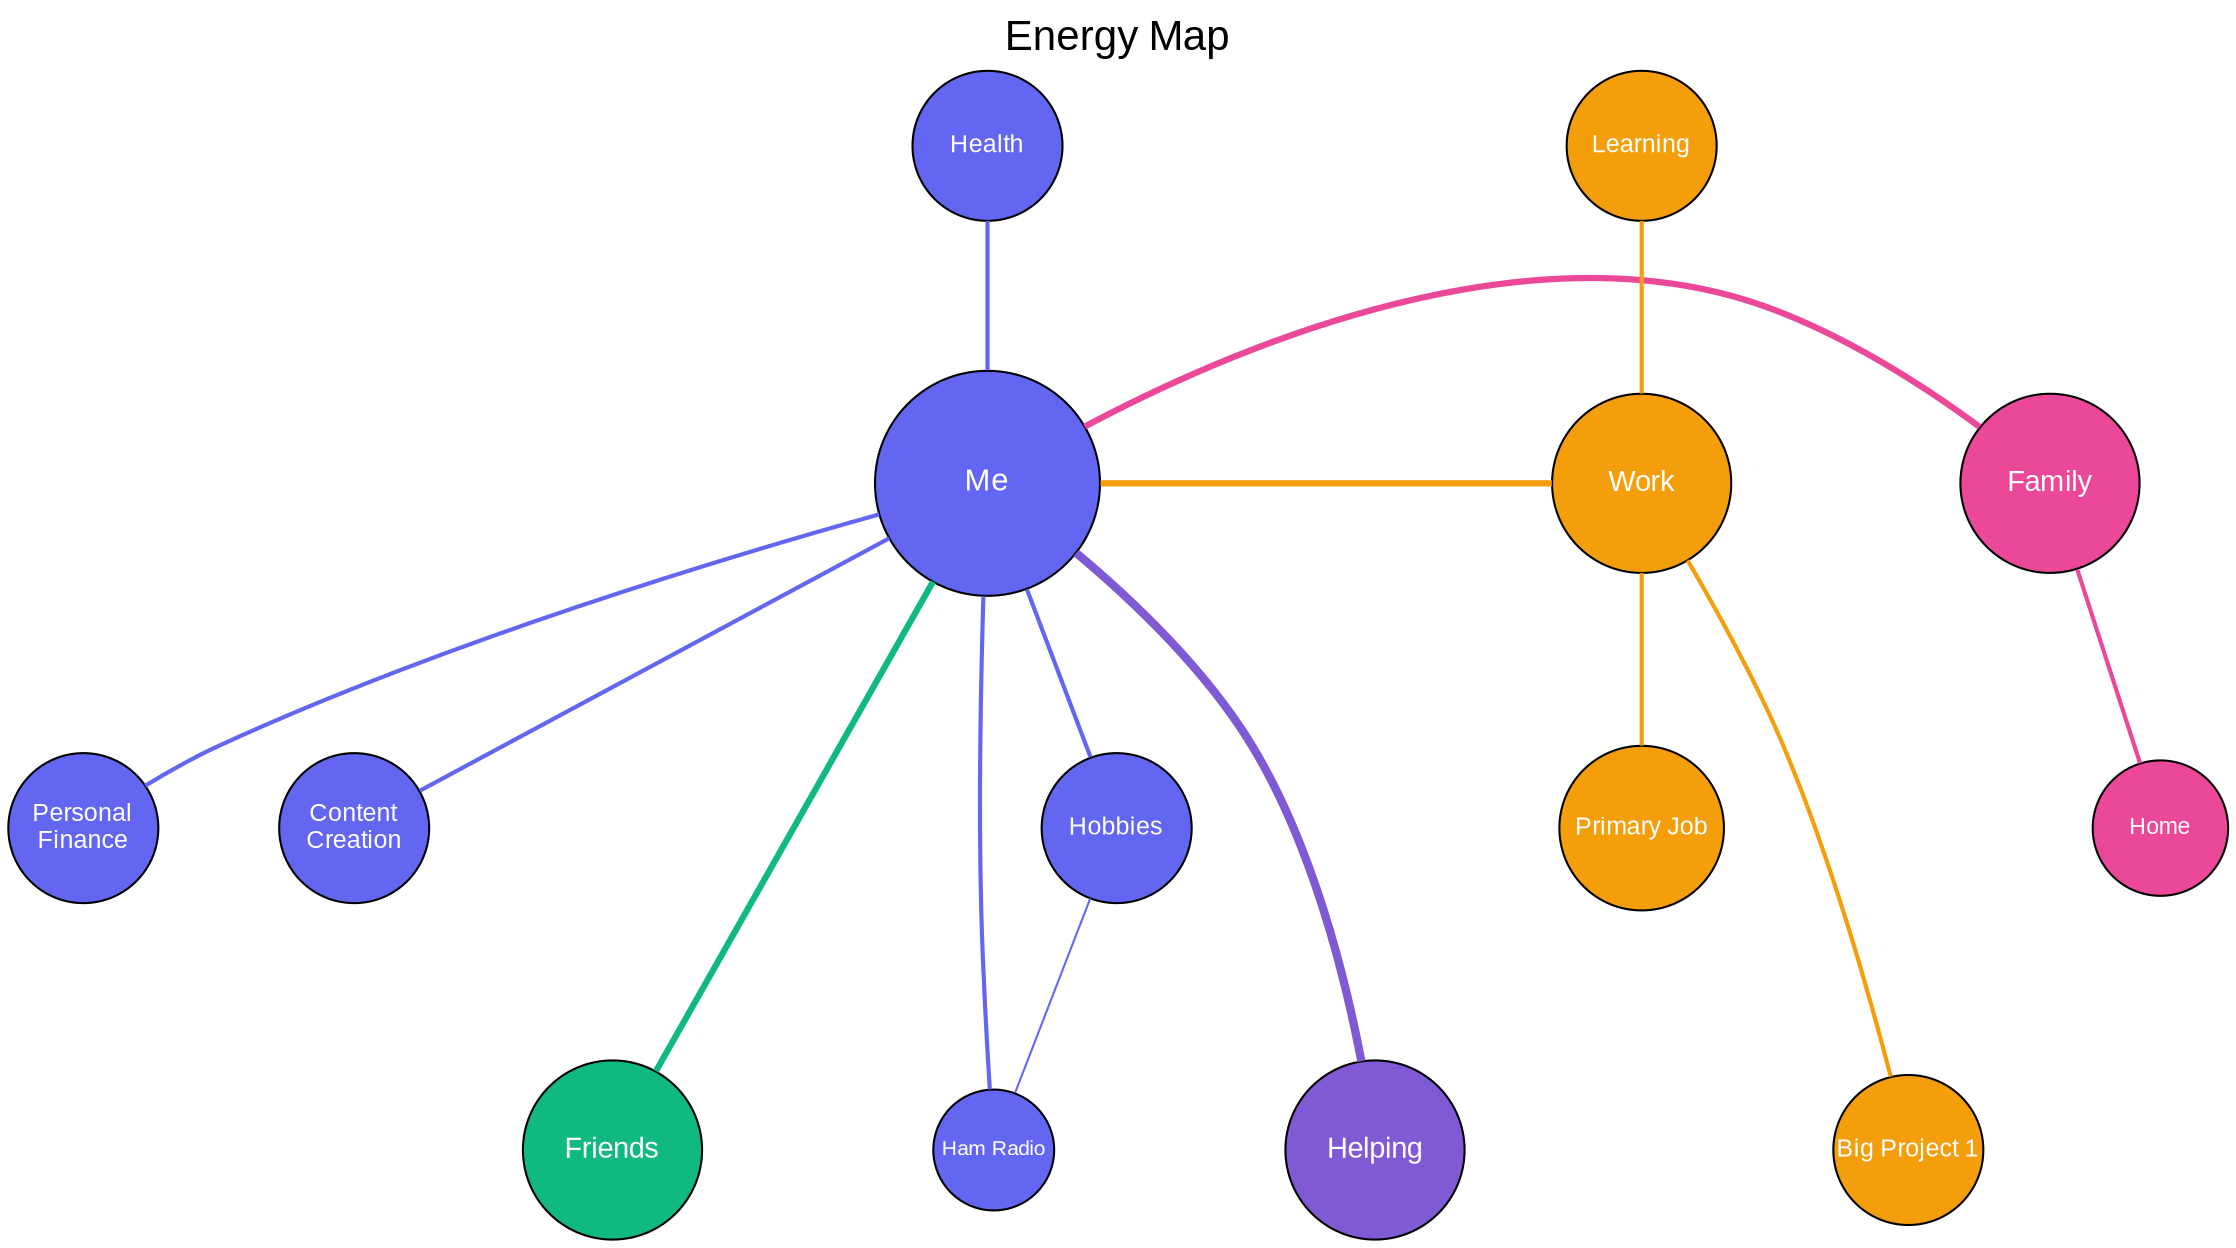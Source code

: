 digraph EnergyMap {
    // Graph settings
    graph [rankdir=TB, splines=true, overlap=false, nodesep=0.8, ranksep=1.0, fontname="Arial", label="Energy Map", labelloc=t, fontsize=20, bgcolor="transparent"];
    node [shape=circle, style=filled, fontname="Arial", fixedsize=true, width=1.2];
    edge [penwidth=2, arrowhead=none];

    // Main node
    Me [fillcolor="#6366F1", fontcolor=white, fontsize=15, width=1.5, label="Me"];

    // Category nodes
    Family [fillcolor="#EC4899", fontcolor=white, fontsize=14, label="Family"];
    Work [fillcolor="#F59E0B", fontcolor=white, fontsize=14, label="Work"];
    Friends [fillcolor="#10B981", fontcolor=white, fontsize=14, label="Friends"];
    Helping [fillcolor="#805AD5", fontcolor=white, fontsize=14, label="Helping"];

    // Personal nodes
    Health [fillcolor="#6366F1", fontcolor=white, fontsize=12, width=1.0, label="Health"];
    Hobbies [fillcolor="#6366F1", fontcolor=white, fontsize=12, width=1.0, label="Hobbies"];
    Finance [fillcolor="#6366F1", fontcolor=white, fontsize=12, width=1.0, label="Personal\nFinance"];
    ContentCreation [fillcolor="#6366F1", fontcolor=white, fontsize=12, width=1.0, label="Content\nCreation"];
    HamRadio [fillcolor="#6366F1", fontcolor=white, fontsize=10, width=0.8, label="Ham Radio"];

    // Work-related nodes
    PrimaryJob [fillcolor="#F59E0B", fontcolor=white, fontsize=12, width=1.1, label="Primary Job"];
    BigProject [fillcolor="#F59E0B", fontcolor=white, fontsize=12, width=1.0, label="Big Project 1"];
    Learning [fillcolor="#F59E0B", fontcolor=white, fontsize=12, width=1.0, label="Learning"];

    // Family node
    Home [fillcolor="#EC4899", fontcolor=white, fontsize=11, width=0.9, label="Home"];

    // Main connections from Me
    Me -> Family [color="#EC4899", penwidth=3];
    Me -> Work [color="#F59E0B", penwidth=3];
    Me -> Friends [color="#10B981", penwidth=3];
    Me -> Helping [color="#805AD5", penwidth=4];

    // Personal connections
    Me -> Health [color="#6366F1", penwidth=2];
    Me -> Hobbies [color="#6366F1", penwidth=2];
    Me -> Finance [color="#6366F1", penwidth=2];
    Me -> ContentCreation [color="#6366F1", penwidth=2];
    Me -> HamRadio [color="#6366F1", penwidth=2];
    Hobbies -> HamRadio [color="#6366F1", penwidth=1];

    // Work connections
    Work -> PrimaryJob [color="#F59E0B", penwidth=2];
    Work -> BigProject [color="#F59E0B", penwidth=2];
    Work -> Learning [color="#F59E0B", penwidth=2];

    // Family connection
    Family -> Home [color="#EC4899", penwidth=2];

    // Positioning hints to approximate your layout
    {rank=same; Family; Me; Work}
    {rank=same; Helping; Friends}
    {rank=same; Health; Learning}
    {rank=same; Home; ContentCreation}
    {rank=same; Finance; Hobbies; PrimaryJob}
    {rank=min; Health; Learning}
    {rank=max; Friends; Helping; BigProject; HamRadio}
}